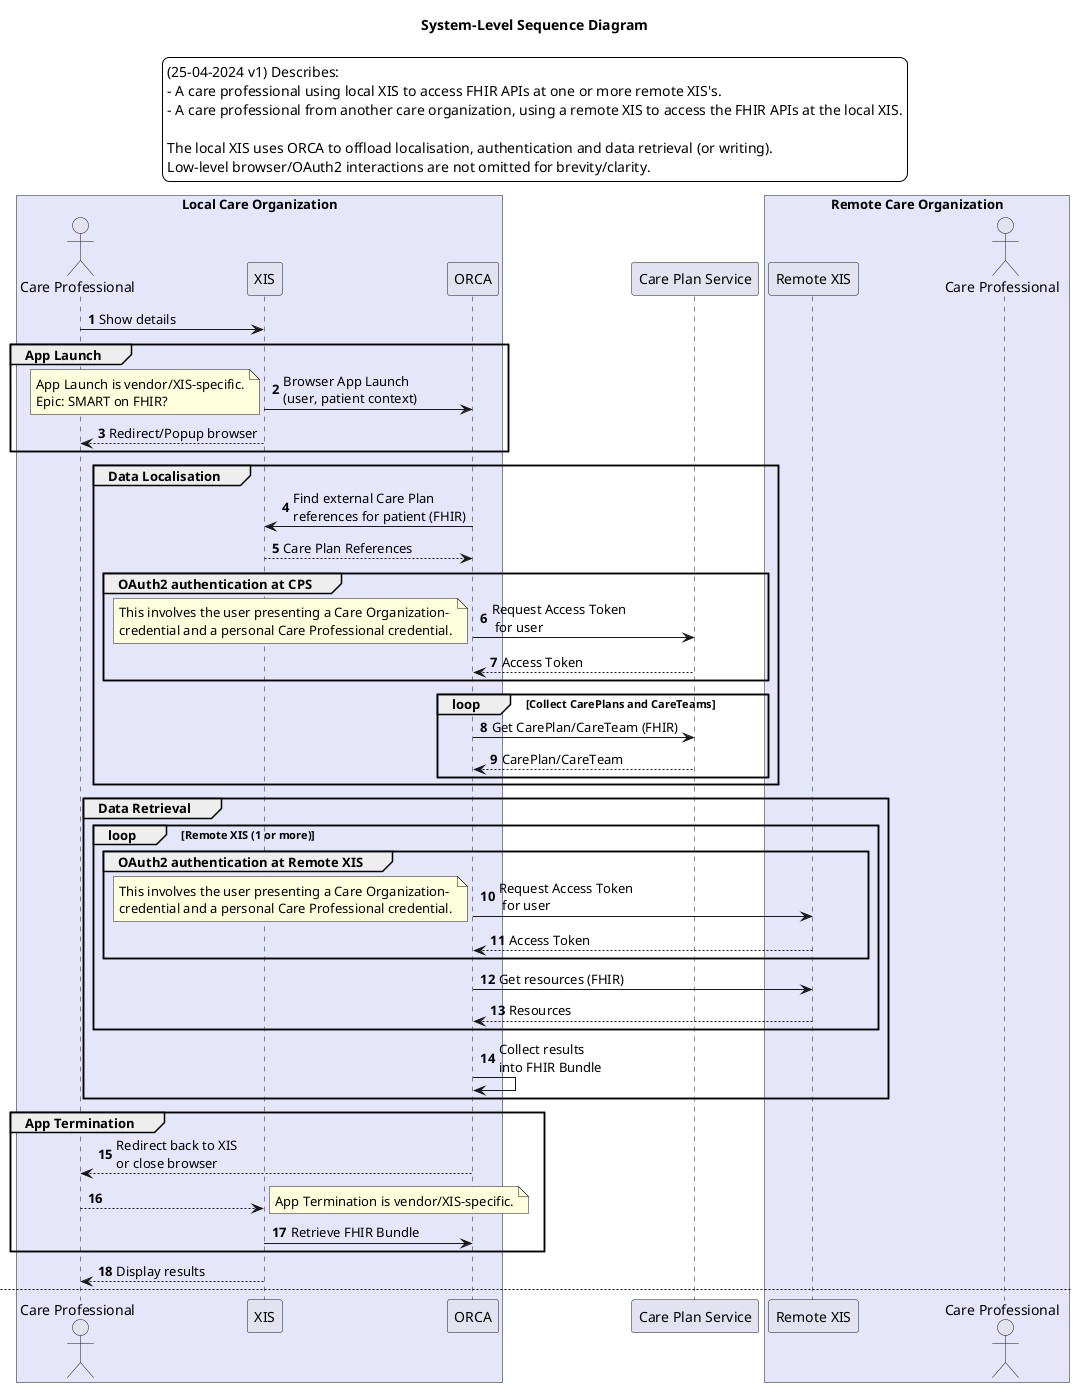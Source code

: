 @startuml
'https://plantuml.com/sequence-diagram
autonumber
skinparam legendBackgroundColor none

title System-Level Sequence Diagram
legend top
   (25-04-2024 v1) Describes:
   - A care professional using local XIS to access FHIR APIs at one or more remote XIS's.
   - A care professional from another care organization, using a remote XIS to access the FHIR APIs at the local XIS.

   The local XIS uses ORCA to offload localisation, authentication and data retrieval (or writing).
   Low-level browser/OAuth2 interactions are not omitted for brevity/clarity.
end legend

box "Local Care Organization" #Lavender
    actor LocalCP as "Care Professional"
    participant LocalXIS as "XIS"
    participant LocalOrca as "ORCA"
end box
participant CPS as "Care Plan Service"

box "Remote Care Organization" #Lavender
    participant RemoteXIS as "Remote XIS"
    actor RemoteCP as "Care Professional"
end box

LocalCP -> LocalXIS : Show details
group App Launch
    LocalXIS -> LocalOrca : Browser App Launch\n(user, patient context)
    note left
        App Launch is vendor/XIS-specific.
        Epic: SMART on FHIR?
    end note
    LocalXIS --> LocalCP : Redirect/Popup browser
end group

group Data Localisation
    LocalOrca -> LocalXIS : Find external Care Plan\nreferences for patient (FHIR)
    LocalXIS --> LocalOrca : Care Plan References

    group OAuth2 authentication at CPS
        LocalOrca -> CPS : Request Access Token\n for user
        note left
            This involves the user presenting a Care Organization-
            credential and a personal Care Professional credential.
        end note
        CPS --> LocalOrca : Access Token
    end group

    loop Collect CarePlans and CareTeams
        LocalOrca -> CPS : Get CarePlan/CareTeam (FHIR)
        CPS --> LocalOrca : CarePlan/CareTeam
    end loop
end group

group Data Retrieval
    loop Remote XIS (1 or more)
        group OAuth2 authentication at Remote XIS
            LocalOrca -> RemoteXIS : Request Access Token\n for user
            note left
                This involves the user presenting a Care Organization-
                credential and a personal Care Professional credential.
            end note
            RemoteXIS --> LocalOrca : Access Token
        end group
        LocalOrca -> RemoteXIS : Get resources (FHIR)
        RemoteXIS --> LocalOrca : Resources
    end loop

    LocalOrca -> LocalOrca : Collect results\ninto FHIR Bundle
end loop

group App Termination
    LocalOrca --> LocalCP : Redirect back to XIS\nor close browser
    LocalCP --> LocalXIS :
    note right
        App Termination is vendor/XIS-specific.
    end note
    LocalXIS -> LocalOrca : Retrieve FHIR Bundle
end group
LocalXIS --> LocalCP : Display results

newpage
RemoteCP -> RemoteXIS : Show details
RemoteXIS --> RemoteCP : Redirect/Popup browser

group OAuth2 authentication at local XIS
    RemoteXIS -> LocalOrca : Request Access Token\n for user
    note left
        This involves the user presenting a Care Organization-
        credential and a personal Care Professional credential.
    end note
    LocalOrca --> RemoteXIS : Access Token
end group

group Data Retrieval
    RemoteXIS -> LocalOrca : Get resources (FHIR)
    LocalOrca -> LocalOrca : Authorize access\n(evaluate policy)
    LocalOrca -> LocalXIS : Get resources (FHIR)
    LocalXIS --> LocalOrca : Resources
    LocalOrca --> RemoteXIS : Resources
end group
RemoteXIS --> RemoteCP : Display results
@enduml